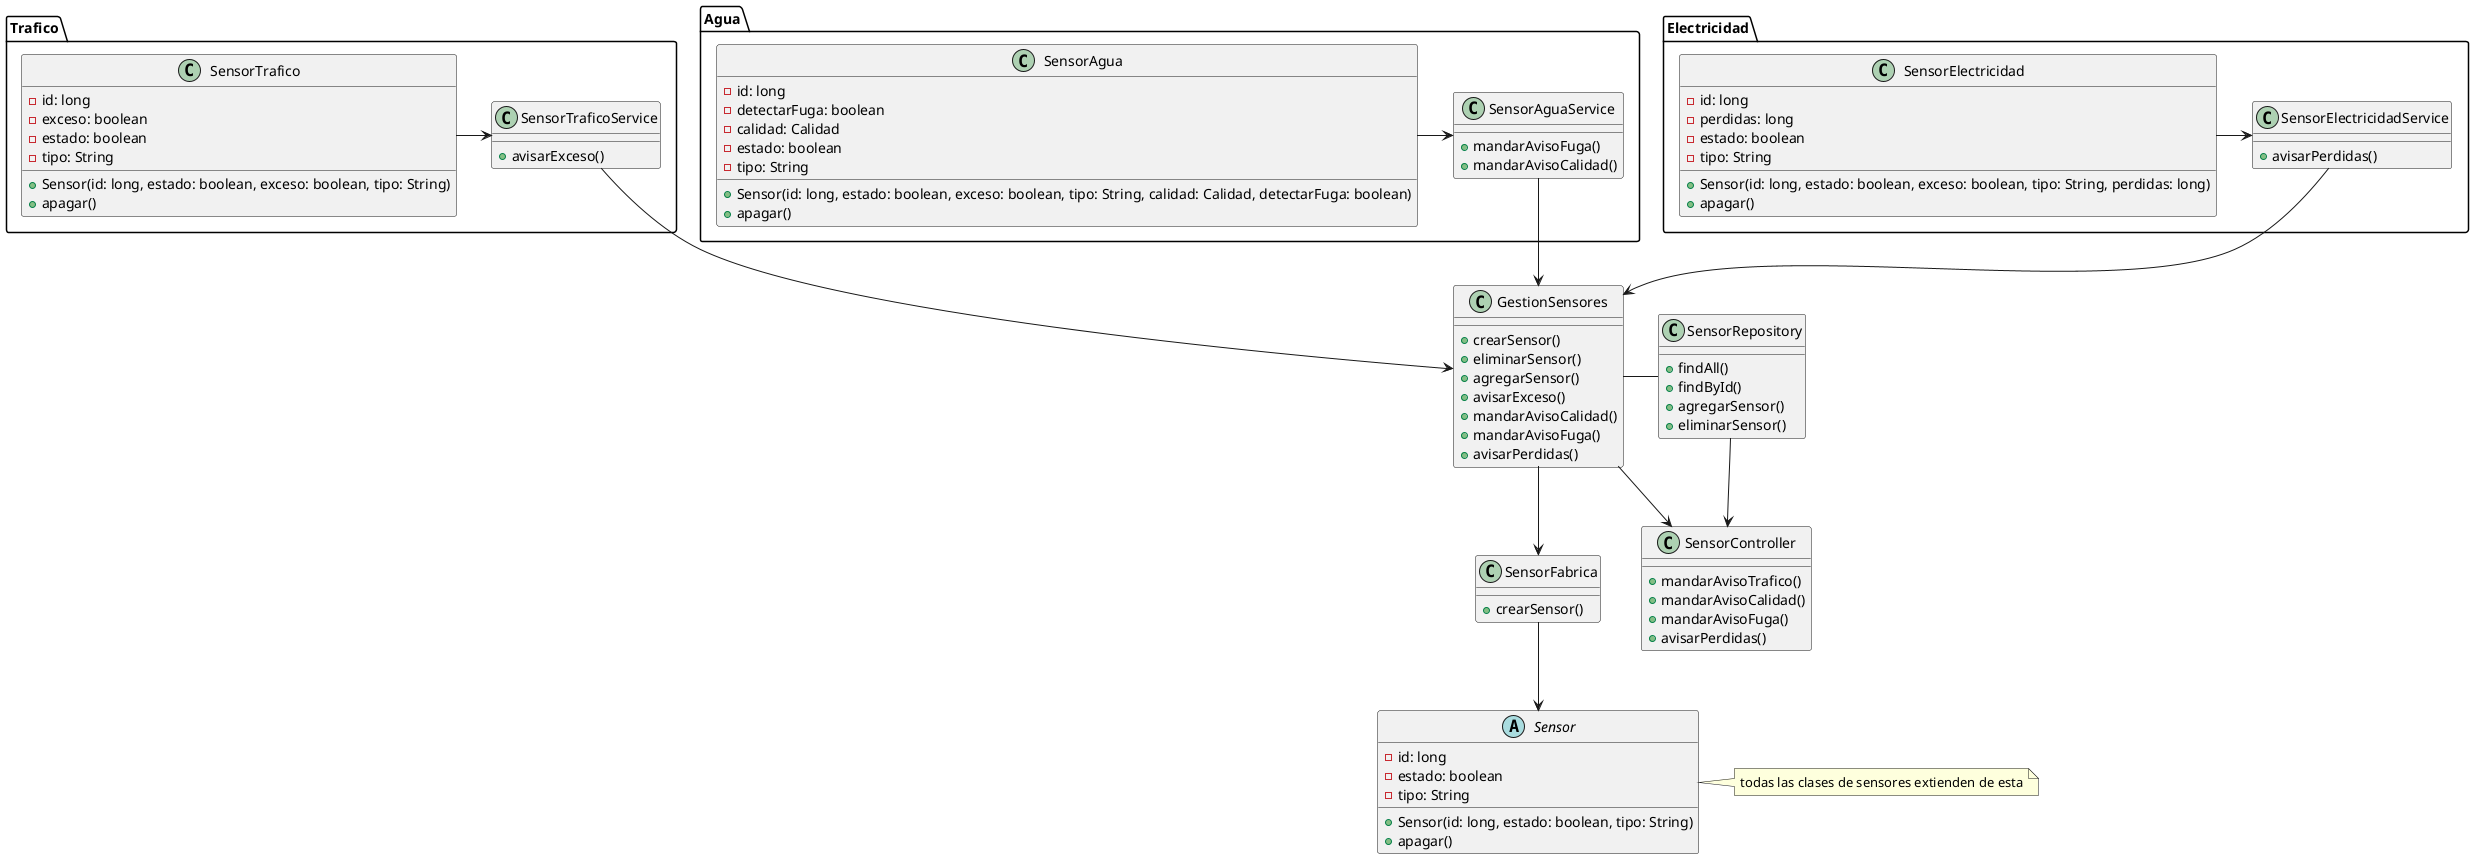 @startuml
'https://plantuml.com/class-diagram

package Trafico{
    class SensorTrafico{
        -id: long
        -exceso: boolean
        -estado: boolean
        -tipo: String
        +Sensor(id: long, estado: boolean, exceso: boolean, tipo: String)
        +apagar()
    }
    class SensorTraficoService{
        +avisarExceso()
    }
}
class GestionSensores{
    +crearSensor()
    +eliminarSensor()
    +agregarSensor()
    +avisarExceso()
    +mandarAvisoCalidad()
    +mandarAvisoFuga()
    +avisarPerdidas()
}
class SensorFabrica{
    +crearSensor()
}
abstract class Sensor{
    -id: long
    -estado: boolean
    -tipo: String
    +Sensor(id: long, estado: boolean, tipo: String)
    +apagar()
}
class SensorRepository{
    +findAll()
    +findById()
    +agregarSensor()
    +eliminarSensor()
}
class SensorController{
    +mandarAvisoTrafico()
    +mandarAvisoCalidad()
    +mandarAvisoFuga()
    +avisarPerdidas()
}
package Agua{
    class SensorAgua{
        -id: long
        -detectarFuga: boolean
        -calidad: Calidad
        -estado: boolean
        -tipo: String
        +Sensor(id: long, estado: boolean, exceso: boolean, tipo: String, calidad: Calidad, detectarFuga: boolean)
        +apagar()
    }
    class SensorAguaService{
        +mandarAvisoFuga()
        +mandarAvisoCalidad()
    }
}
package Electricidad{
    class SensorElectricidad{
        -id: long
        -perdidas: long
        -estado: boolean
        -tipo: String
        +Sensor(id: long, estado: boolean, exceso: boolean, tipo: String, perdidas: long)
        +apagar()
    }
    class SensorElectricidadService{
        +avisarPerdidas()
    }
}



SensorTrafico -> SensorTraficoService
SensorAgua -> SensorAguaService
SensorElectricidad -> SensorElectricidadService

SensorTraficoService --> GestionSensores
SensorAguaService --> GestionSensores
SensorElectricidadService --> GestionSensores


note right of Sensor
    todas las clases de sensores extienden de esta
end note
GestionSensores --> SensorController
GestionSensores --> SensorFabrica
SensorFabrica --> Sensor
GestionSensores - SensorRepository
SensorRepository -> SensorController


@enduml